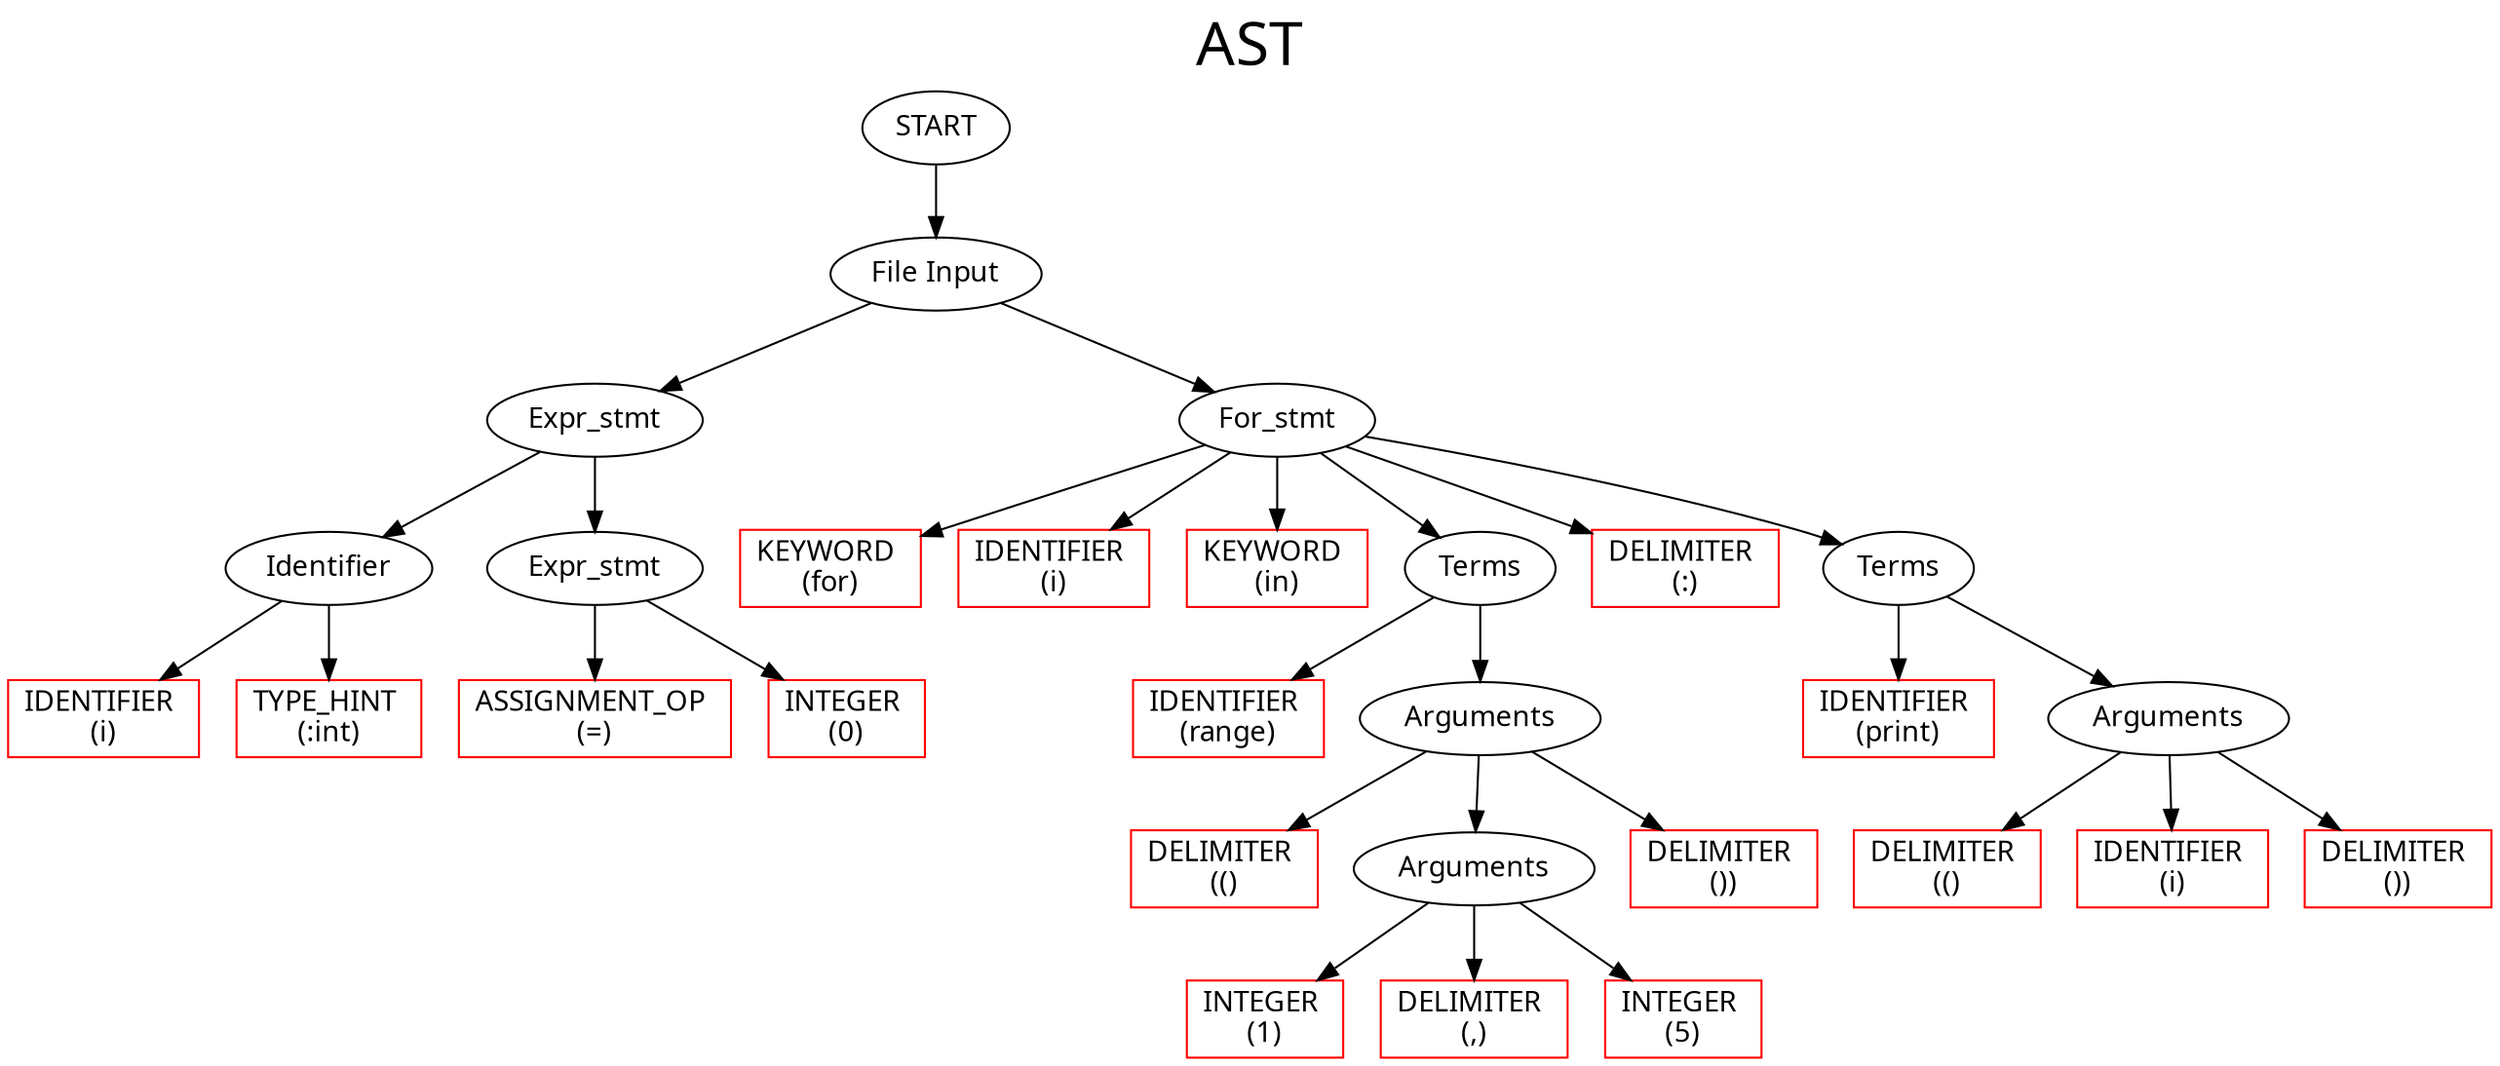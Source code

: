 digraph G{

label     = "AST"
fontname  = "Cascadia code"
fontsize  = 30
labelloc  = t

node   [ fontname="Cascadia code" ]
	105		[ style = solid label = "START"  ];
	105 -> 104
	104		[ style = solid label = "File Input"  ];
	104 -> 26
	26		[ style = solid label = "Expr_stmt"  ];
	26 -> 2
	2		[ style = solid label = "Identifier"  ];
	2 -> 0
	0		[ style = solid label = "IDENTIFIER 
(i)" color = red shape = rectangle ];
	2 -> 1
	1		[ style = solid label = "TYPE_HINT 
(:int)" color = red shape = rectangle ];
	26 -> 25
	25		[ style = solid label = "Expr_stmt"  ];
	25 -> 3
	3		[ style = solid label = "ASSIGNMENT_OP 
(=)" color = red shape = rectangle ];
	25 -> 14
	14		[ style = solid label = "INTEGER 
(0)" color = red shape = rectangle ];
	104 -> 102
	102		[ style = solid label = "For_stmt"  ];
	102 -> 28
	28		[ style = solid label = "KEYWORD 
(for)" color = red shape = rectangle ];
	102 -> 29
	29		[ style = solid label = "IDENTIFIER 
(i)" color = red shape = rectangle ];
	102 -> 30
	30		[ style = solid label = "KEYWORD 
(in)" color = red shape = rectangle ];
	102 -> 66
	66		[ style = solid label = "Terms"  ];
	66 -> 38
	38		[ style = solid label = "IDENTIFIER 
(range)" color = red shape = rectangle ];
	66 -> 63
	63		[ style = solid label = "Arguments"  ];
	63 -> 39
	39		[ style = solid label = "DELIMITER 
(()" color = red shape = rectangle ];
	63 -> 62
	62		[ style = solid label = "Arguments"  ];
	62 -> 40
	40		[ style = solid label = "INTEGER 
(1)" color = red shape = rectangle ];
	62 -> 41
	41		[ style = solid label = "DELIMITER 
(,)" color = red shape = rectangle ];
	62 -> 51
	51		[ style = solid label = "INTEGER 
(5)" color = red shape = rectangle ];
	63 -> 52
	52		[ style = solid label = "DELIMITER 
())" color = red shape = rectangle ];
	102 -> 64
	64		[ style = solid label = "DELIMITER 
(:)" color = red shape = rectangle ];
	102 -> 91
	91		[ style = solid label = "Terms"  ];
	91 -> 76
	76		[ style = solid label = "IDENTIFIER 
(print)" color = red shape = rectangle ];
	91 -> 89
	89		[ style = solid label = "Arguments"  ];
	89 -> 77
	77		[ style = solid label = "DELIMITER 
(()" color = red shape = rectangle ];
	89 -> 78
	78		[ style = solid label = "IDENTIFIER 
(i)" color = red shape = rectangle ];
	89 -> 79
	79		[ style = solid label = "DELIMITER 
())" color = red shape = rectangle ];
}